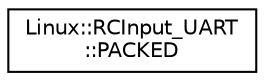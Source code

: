 digraph "Graphical Class Hierarchy"
{
 // INTERACTIVE_SVG=YES
  edge [fontname="Helvetica",fontsize="10",labelfontname="Helvetica",labelfontsize="10"];
  node [fontname="Helvetica",fontsize="10",shape=record];
  rankdir="LR";
  Node1 [label="Linux::RCInput_UART\l::PACKED",height=0.2,width=0.4,color="black", fillcolor="white", style="filled",URL="$structLinux_1_1RCInput__UART_1_1PACKED.html"];
}
